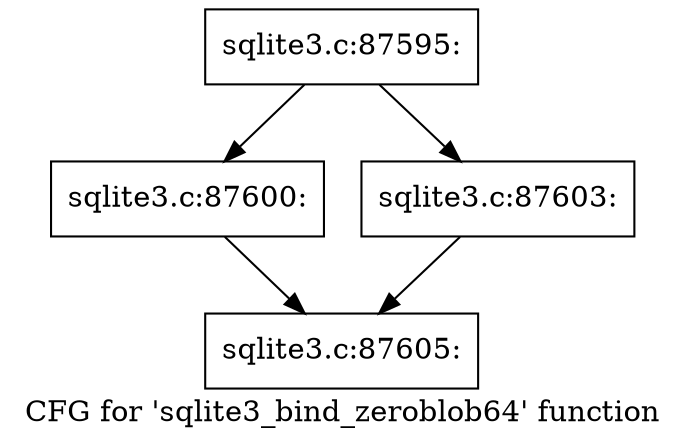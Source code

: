 digraph "CFG for 'sqlite3_bind_zeroblob64' function" {
	label="CFG for 'sqlite3_bind_zeroblob64' function";

	Node0x55c0f5cff4d0 [shape=record,label="{sqlite3.c:87595:}"];
	Node0x55c0f5cff4d0 -> Node0x55c0f5d04910;
	Node0x55c0f5cff4d0 -> Node0x55c0f5d049b0;
	Node0x55c0f5d04910 [shape=record,label="{sqlite3.c:87600:}"];
	Node0x55c0f5d04910 -> Node0x55c0f5d04960;
	Node0x55c0f5d049b0 [shape=record,label="{sqlite3.c:87603:}"];
	Node0x55c0f5d049b0 -> Node0x55c0f5d04960;
	Node0x55c0f5d04960 [shape=record,label="{sqlite3.c:87605:}"];
}
